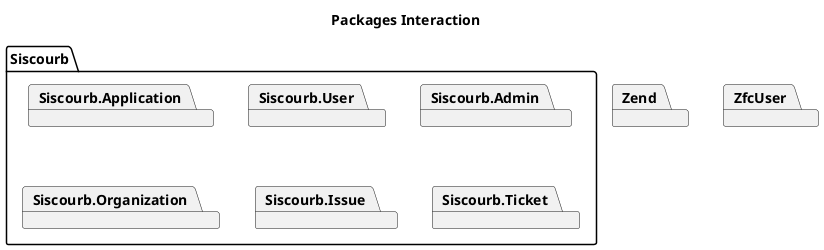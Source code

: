 @startuml

title Packages Interaction


package Siscourb{
    package Siscourb.Application

    package Siscourb.User

    package Siscourb.Admin

    package Siscourb.Organization

    package Siscourb.Issue

    package Siscourb.Ticket
}

package Zend

package ZfcUser

@enduml